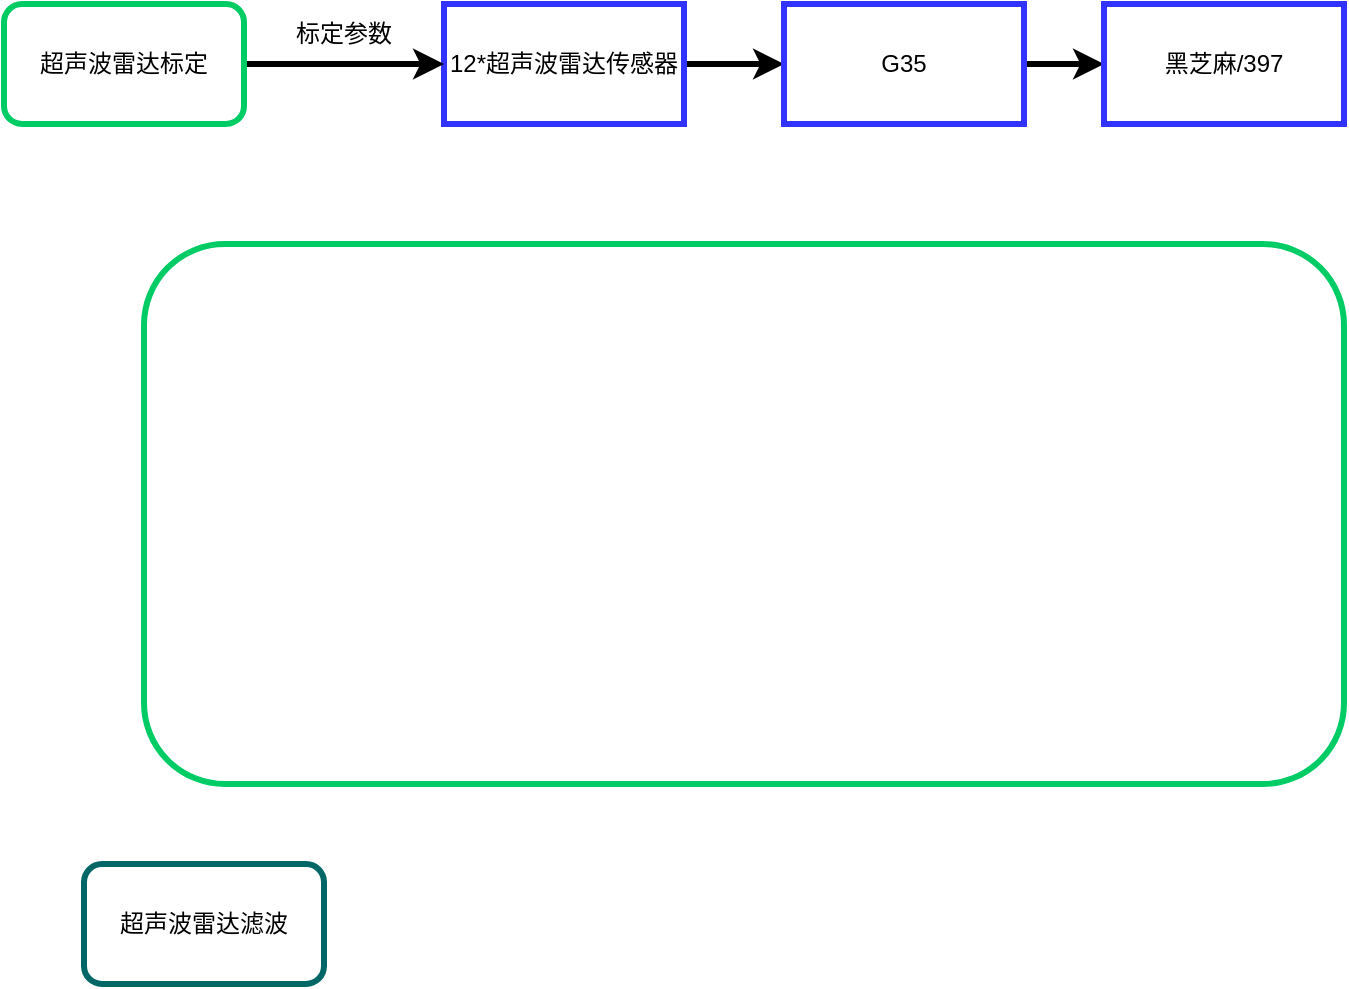 <mxfile version="20.6.0" type="github">
  <diagram id="mb-tZgp3zU6TYsqnozkC" name="第 1 页">
    <mxGraphModel dx="1422" dy="714" grid="1" gridSize="10" guides="1" tooltips="1" connect="1" arrows="1" fold="1" page="1" pageScale="1" pageWidth="827" pageHeight="1169" math="0" shadow="0">
      <root>
        <mxCell id="0" />
        <mxCell id="1" parent="0" />
        <mxCell id="66FuJ6tfi-zrDr_wdLSn-9" style="edgeStyle=orthogonalEdgeStyle;rounded=0;orthogonalLoop=1;jettySize=auto;html=1;entryX=0;entryY=0.5;entryDx=0;entryDy=0;strokeWidth=3;" edge="1" parent="1" source="66FuJ6tfi-zrDr_wdLSn-1" target="66FuJ6tfi-zrDr_wdLSn-8">
          <mxGeometry relative="1" as="geometry" />
        </mxCell>
        <mxCell id="66FuJ6tfi-zrDr_wdLSn-1" value="12*超声波雷达传感器" style="rounded=0;whiteSpace=wrap;html=1;strokeWidth=3;strokeColor=#3333FF;" vertex="1" parent="1">
          <mxGeometry x="230" y="120" width="120" height="60" as="geometry" />
        </mxCell>
        <mxCell id="66FuJ6tfi-zrDr_wdLSn-5" style="edgeStyle=orthogonalEdgeStyle;rounded=0;orthogonalLoop=1;jettySize=auto;html=1;strokeWidth=3;" edge="1" parent="1" source="66FuJ6tfi-zrDr_wdLSn-4" target="66FuJ6tfi-zrDr_wdLSn-1">
          <mxGeometry relative="1" as="geometry" />
        </mxCell>
        <mxCell id="66FuJ6tfi-zrDr_wdLSn-4" value="超声波雷达标定" style="rounded=1;whiteSpace=wrap;html=1;strokeColor=#00CC66;strokeWidth=3;" vertex="1" parent="1">
          <mxGeometry x="10" y="120" width="120" height="60" as="geometry" />
        </mxCell>
        <mxCell id="66FuJ6tfi-zrDr_wdLSn-6" value="标定参数" style="text;html=1;strokeColor=none;fillColor=none;align=center;verticalAlign=middle;whiteSpace=wrap;rounded=0;strokeWidth=3;" vertex="1" parent="1">
          <mxGeometry x="150" y="120" width="60" height="30" as="geometry" />
        </mxCell>
        <mxCell id="66FuJ6tfi-zrDr_wdLSn-11" value="" style="edgeStyle=orthogonalEdgeStyle;rounded=0;orthogonalLoop=1;jettySize=auto;html=1;strokeWidth=3;" edge="1" parent="1" source="66FuJ6tfi-zrDr_wdLSn-8" target="66FuJ6tfi-zrDr_wdLSn-10">
          <mxGeometry relative="1" as="geometry" />
        </mxCell>
        <mxCell id="66FuJ6tfi-zrDr_wdLSn-8" value="G35" style="rounded=0;whiteSpace=wrap;html=1;strokeWidth=3;strokeColor=#3333FF;" vertex="1" parent="1">
          <mxGeometry x="400" y="120" width="120" height="60" as="geometry" />
        </mxCell>
        <mxCell id="66FuJ6tfi-zrDr_wdLSn-10" value="黑芝麻/397" style="rounded=0;whiteSpace=wrap;html=1;strokeWidth=3;strokeColor=#3333FF;" vertex="1" parent="1">
          <mxGeometry x="560" y="120" width="120" height="60" as="geometry" />
        </mxCell>
        <mxCell id="66FuJ6tfi-zrDr_wdLSn-12" value="" style="rounded=1;whiteSpace=wrap;html=1;strokeColor=#00CC66;strokeWidth=3;" vertex="1" parent="1">
          <mxGeometry x="80" y="240" width="600" height="270" as="geometry" />
        </mxCell>
        <mxCell id="66FuJ6tfi-zrDr_wdLSn-14" value="超声波雷达滤波" style="rounded=1;whiteSpace=wrap;html=1;strokeColor=#006666;strokeWidth=3;" vertex="1" parent="1">
          <mxGeometry x="50" y="550" width="120" height="60" as="geometry" />
        </mxCell>
      </root>
    </mxGraphModel>
  </diagram>
</mxfile>

